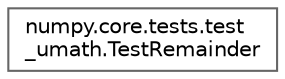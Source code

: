 digraph "Graphical Class Hierarchy"
{
 // LATEX_PDF_SIZE
  bgcolor="transparent";
  edge [fontname=Helvetica,fontsize=10,labelfontname=Helvetica,labelfontsize=10];
  node [fontname=Helvetica,fontsize=10,shape=box,height=0.2,width=0.4];
  rankdir="LR";
  Node0 [id="Node000000",label="numpy.core.tests.test\l_umath.TestRemainder",height=0.2,width=0.4,color="grey40", fillcolor="white", style="filled",URL="$d4/db9/classnumpy_1_1core_1_1tests_1_1test__umath_1_1TestRemainder.html",tooltip=" "];
}

